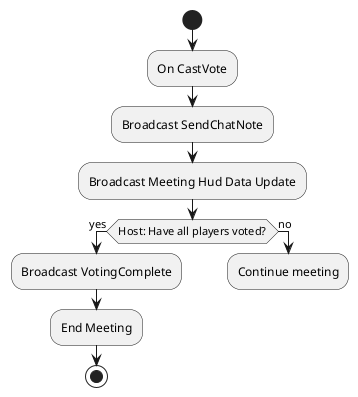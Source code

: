 @startuml
'skin rose
skinparam BackgroundColor transparent
start
:On CastVote;
:Broadcast SendChatNote;
:Broadcast Meeting Hud Data Update;
if (Host: Have all players voted?) then (yes)
     :Broadcast VotingComplete;
     :End Meeting;
     stop
else (no)
     :Continue meeting;
     kill
endif
@enduml
